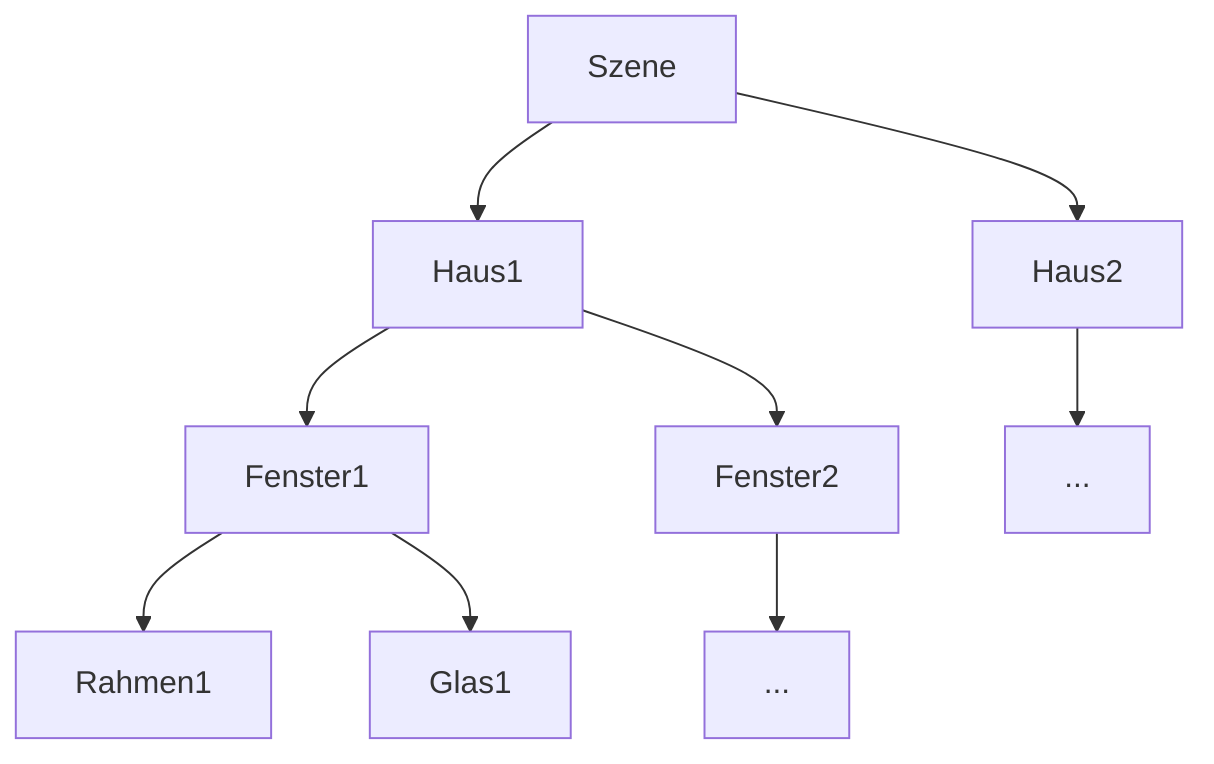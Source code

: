 flowchart

    Szene --> Haus1
    Szene --> Haus2

    Haus1 --> Fenster1
    Haus1 --> Fenster2

    Fenster1 --> Rahmen1
    Fenster1 --> Glas1

    Fenster2 --> Rahmen2["..."]

    Haus2 --> Fenster3["..."]